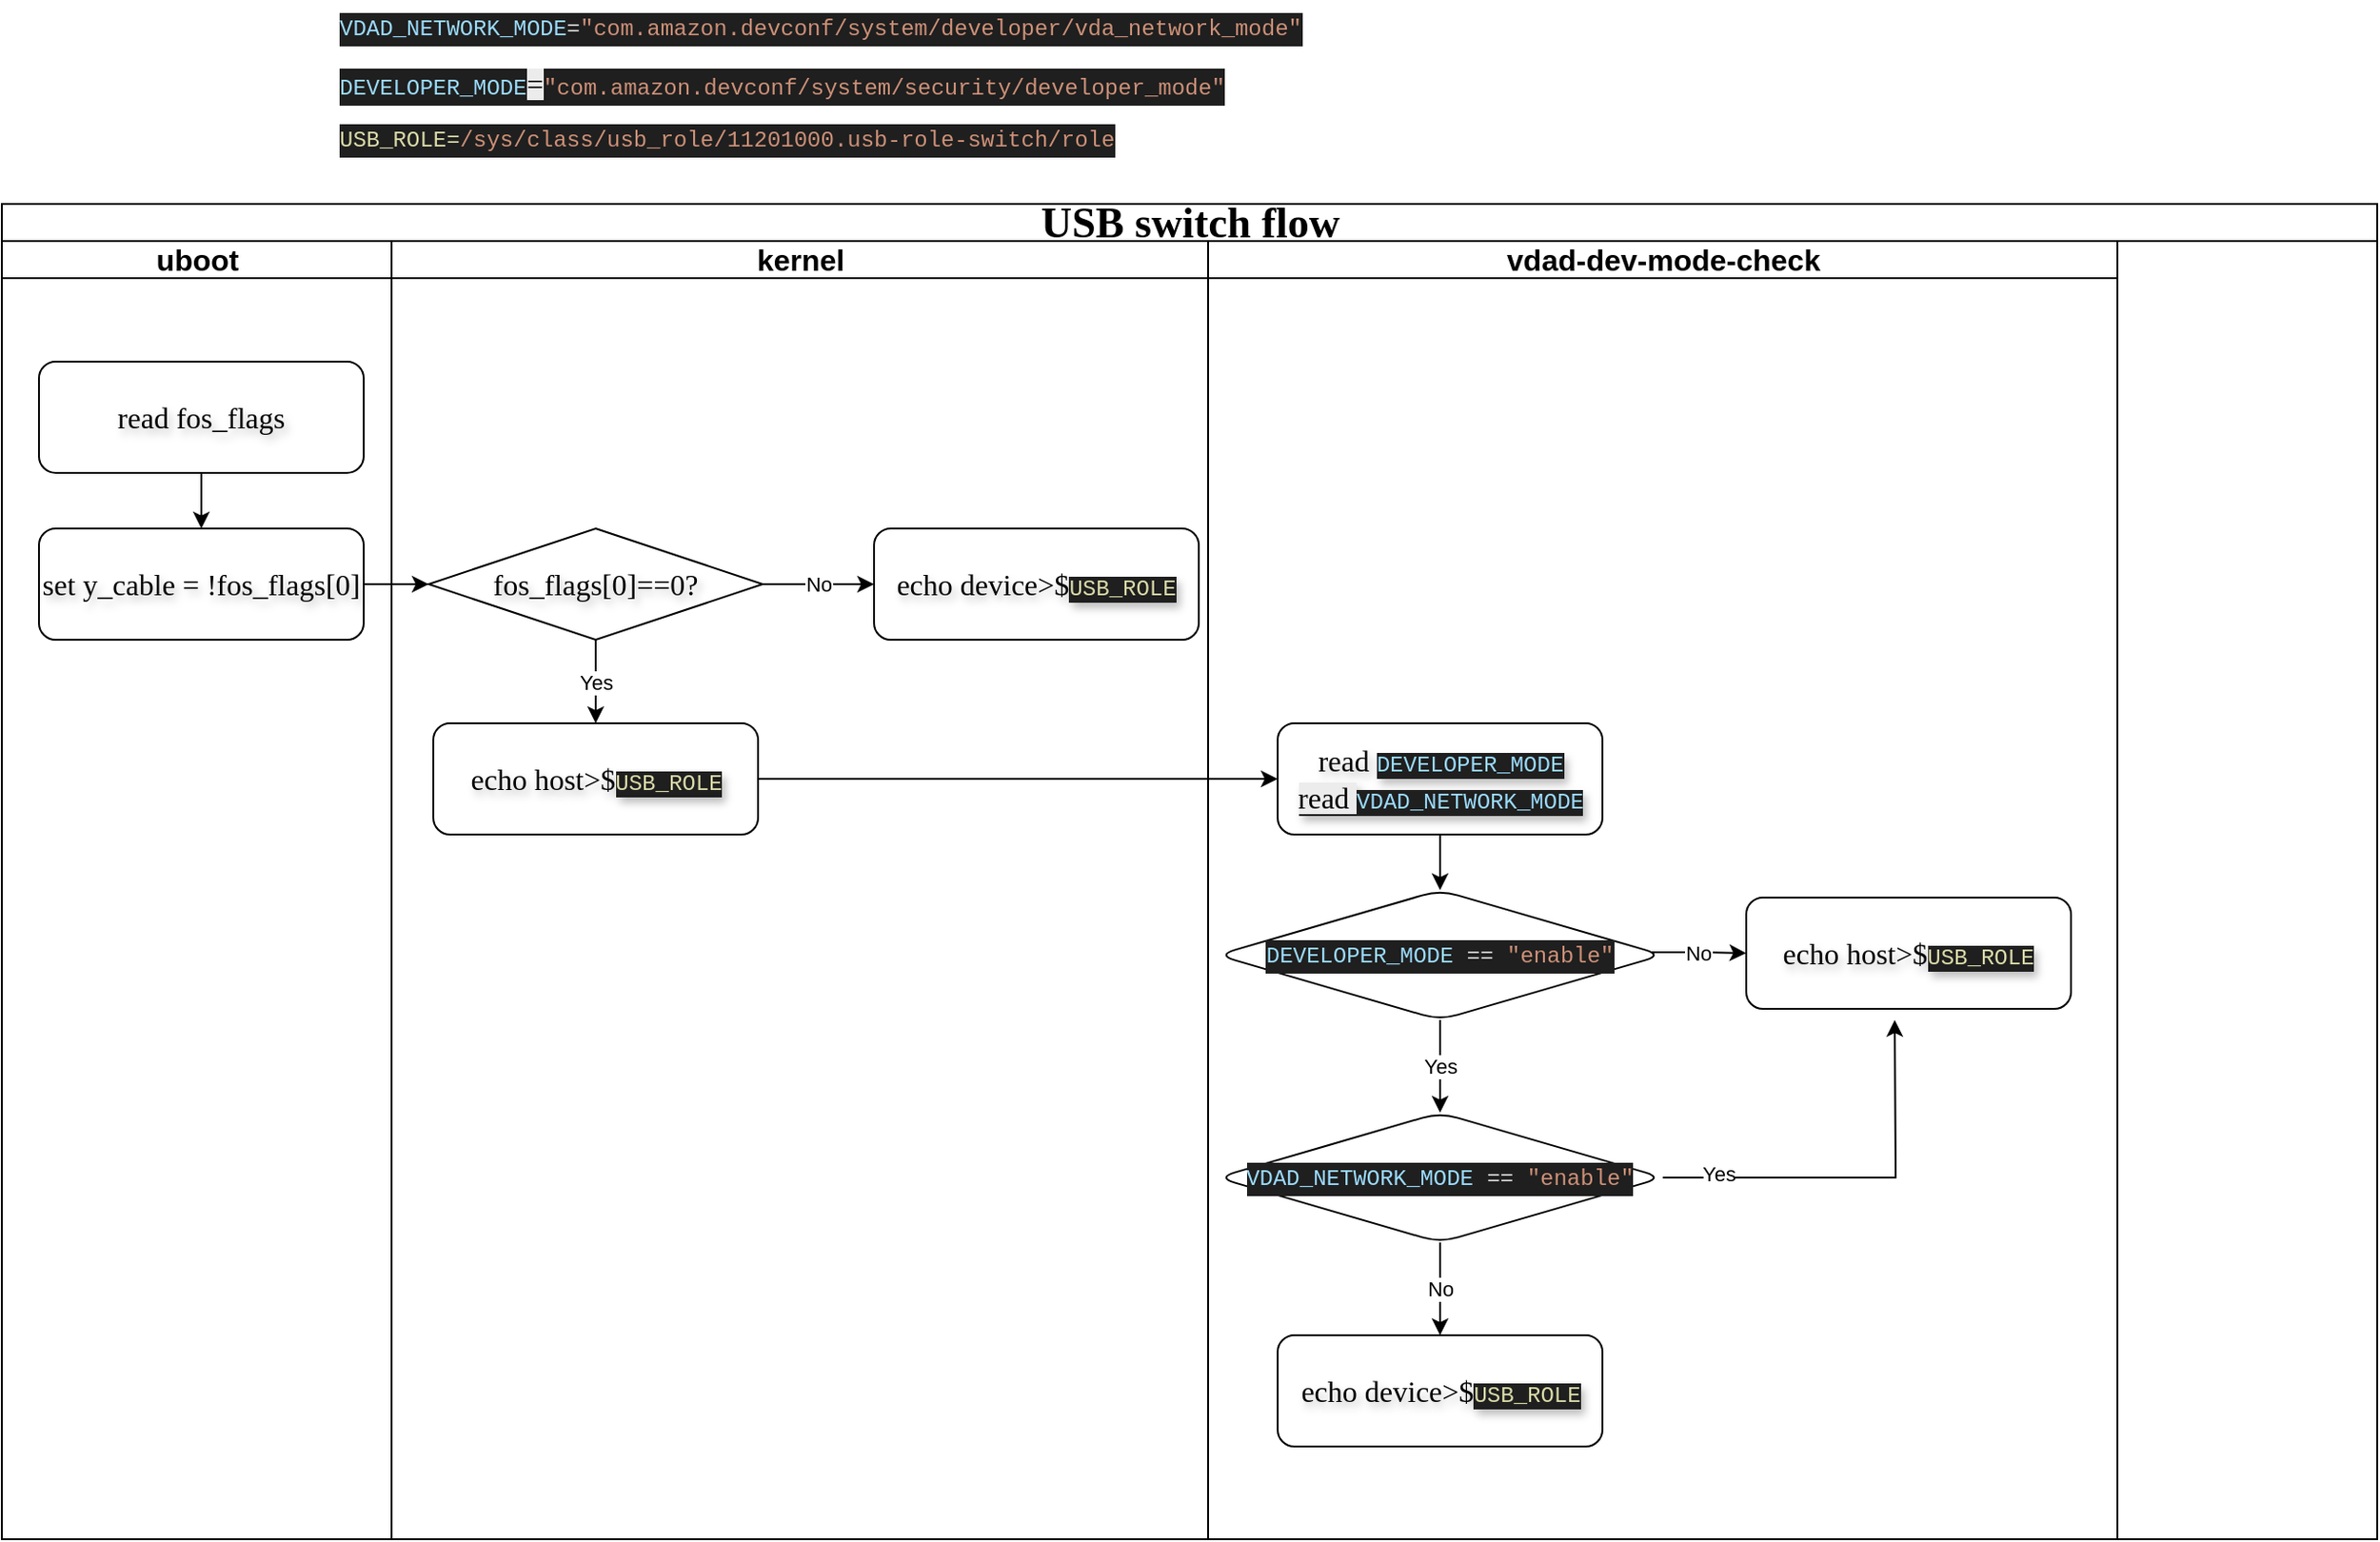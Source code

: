 <mxfile version="26.2.9">
  <diagram name="Page-1" id="74e2e168-ea6b-b213-b513-2b3c1d86103e">
    <mxGraphModel dx="2068" dy="1126" grid="1" gridSize="10" guides="1" tooltips="1" connect="1" arrows="1" fold="1" page="1" pageScale="1" pageWidth="1100" pageHeight="850" background="none" math="0" shadow="0">
      <root>
        <mxCell id="0" />
        <mxCell id="1" parent="0" />
        <mxCell id="77e6c97f196da883-1" value="&lt;h2&gt;&lt;font style=&quot;font-size: 23px;&quot;&gt;USB switch flow&lt;/font&gt;&lt;/h2&gt;" style="swimlane;html=1;childLayout=stackLayout;startSize=20;rounded=0;shadow=0;labelBackgroundColor=none;strokeWidth=1;fontFamily=Verdana;fontSize=8;align=center;" parent="1" vertex="1">
          <mxGeometry x="20" y="160" width="1280" height="720" as="geometry">
            <mxRectangle x="70" y="40" width="220" height="40" as="alternateBounds" />
          </mxGeometry>
        </mxCell>
        <mxCell id="77e6c97f196da883-2" value="uboot" style="swimlane;html=1;startSize=20;fontSize=16;" parent="77e6c97f196da883-1" vertex="1">
          <mxGeometry y="20" width="210" height="700" as="geometry" />
        </mxCell>
        <mxCell id="xCgZh7yVD2SJTdRkjmUY-3" value="" style="edgeStyle=orthogonalEdgeStyle;rounded=0;orthogonalLoop=1;jettySize=auto;html=1;" edge="1" parent="77e6c97f196da883-2" source="77e6c97f196da883-8" target="77e6c97f196da883-9">
          <mxGeometry relative="1" as="geometry" />
        </mxCell>
        <mxCell id="77e6c97f196da883-8" value="read fos_flags" style="rounded=1;whiteSpace=wrap;html=1;shadow=0;labelBackgroundColor=none;strokeWidth=1;fontFamily=Verdana;fontSize=16;align=center;textShadow=1;" parent="77e6c97f196da883-2" vertex="1">
          <mxGeometry x="20" y="65" width="175" height="60" as="geometry" />
        </mxCell>
        <mxCell id="77e6c97f196da883-9" value="set y_cable = !fos_flags[0]" style="rounded=1;whiteSpace=wrap;html=1;shadow=0;labelBackgroundColor=none;strokeWidth=1;fontFamily=Verdana;fontSize=16;align=center;textShadow=1;" parent="77e6c97f196da883-2" vertex="1">
          <mxGeometry x="20" y="155" width="175" height="60" as="geometry" />
        </mxCell>
        <mxCell id="77e6c97f196da883-3" value="kernel" style="swimlane;html=1;startSize=20;fontSize=16;" parent="77e6c97f196da883-1" vertex="1">
          <mxGeometry x="210" y="20" width="440" height="700" as="geometry" />
        </mxCell>
        <mxCell id="xCgZh7yVD2SJTdRkjmUY-11" value="Yes" style="edgeStyle=orthogonalEdgeStyle;rounded=0;orthogonalLoop=1;jettySize=auto;html=1;" edge="1" parent="77e6c97f196da883-3" source="77e6c97f196da883-13" target="xCgZh7yVD2SJTdRkjmUY-10">
          <mxGeometry relative="1" as="geometry" />
        </mxCell>
        <mxCell id="77e6c97f196da883-13" value="fos_flags[0]==0?" style="rhombus;whiteSpace=wrap;html=1;rounded=0;shadow=0;labelBackgroundColor=none;strokeWidth=1;fontFamily=Verdana;fontSize=16;align=center;textShadow=1;" parent="77e6c97f196da883-3" vertex="1">
          <mxGeometry x="20" y="155" width="180" height="60" as="geometry" />
        </mxCell>
        <mxCell id="xCgZh7yVD2SJTdRkjmUY-10" value="echo host&amp;gt;$&lt;span style=&quot;color: rgb(220, 220, 170); font-family: Menlo, Monaco, &amp;quot;Courier New&amp;quot;, monospace; font-size: 12px; text-align: left; white-space: pre; background-color: rgb(31, 31, 31);&quot;&gt;USB_ROLE&lt;/span&gt;" style="rounded=1;whiteSpace=wrap;html=1;shadow=0;labelBackgroundColor=none;strokeWidth=1;fontFamily=Verdana;fontSize=16;align=center;textShadow=1;" vertex="1" parent="77e6c97f196da883-3">
          <mxGeometry x="22.5" y="260" width="175" height="60" as="geometry" />
        </mxCell>
        <mxCell id="xCgZh7yVD2SJTdRkjmUY-14" value="No" style="edgeStyle=orthogonalEdgeStyle;rounded=0;orthogonalLoop=1;jettySize=auto;html=1;entryX=0;entryY=0.5;entryDx=0;entryDy=0;" edge="1" parent="77e6c97f196da883-3" source="77e6c97f196da883-13" target="xCgZh7yVD2SJTdRkjmUY-15">
          <mxGeometry relative="1" as="geometry">
            <mxPoint x="230" y="185" as="targetPoint" />
          </mxGeometry>
        </mxCell>
        <mxCell id="xCgZh7yVD2SJTdRkjmUY-15" value="echo device&amp;gt;$&lt;span style=&quot;color: rgb(220, 220, 170); font-family: Menlo, Monaco, &amp;quot;Courier New&amp;quot;, monospace; font-size: 12px; text-align: left; white-space: pre; background-color: rgb(31, 31, 31);&quot;&gt;USB_ROLE&lt;/span&gt;" style="rounded=1;whiteSpace=wrap;html=1;shadow=0;labelBackgroundColor=none;strokeWidth=1;fontFamily=Verdana;fontSize=16;align=center;textShadow=1;" vertex="1" parent="77e6c97f196da883-3">
          <mxGeometry x="260" y="155" width="175" height="60" as="geometry" />
        </mxCell>
        <mxCell id="xCgZh7yVD2SJTdRkjmUY-5" value="" style="edgeStyle=orthogonalEdgeStyle;rounded=0;orthogonalLoop=1;jettySize=auto;html=1;entryX=0;entryY=0.5;entryDx=0;entryDy=0;" edge="1" parent="77e6c97f196da883-1" source="77e6c97f196da883-9" target="77e6c97f196da883-13">
          <mxGeometry relative="1" as="geometry">
            <mxPoint x="190" y="205" as="targetPoint" />
          </mxGeometry>
        </mxCell>
        <mxCell id="xCgZh7yVD2SJTdRkjmUY-32" style="edgeStyle=orthogonalEdgeStyle;rounded=0;orthogonalLoop=1;jettySize=auto;html=1;" edge="1" parent="77e6c97f196da883-1" source="xCgZh7yVD2SJTdRkjmUY-10" target="xCgZh7yVD2SJTdRkjmUY-29">
          <mxGeometry relative="1" as="geometry" />
        </mxCell>
        <mxCell id="77e6c97f196da883-4" value="vdad-dev-mode-check" style="swimlane;html=1;startSize=20;fontSize=16;" parent="77e6c97f196da883-1" vertex="1">
          <mxGeometry x="650" y="20" width="490" height="700" as="geometry" />
        </mxCell>
        <mxCell id="xCgZh7yVD2SJTdRkjmUY-34" value="" style="edgeStyle=orthogonalEdgeStyle;rounded=0;orthogonalLoop=1;jettySize=auto;html=1;" edge="1" parent="77e6c97f196da883-4" source="xCgZh7yVD2SJTdRkjmUY-29" target="xCgZh7yVD2SJTdRkjmUY-33">
          <mxGeometry relative="1" as="geometry" />
        </mxCell>
        <mxCell id="xCgZh7yVD2SJTdRkjmUY-29" value="read&amp;nbsp;&lt;span style=&quot;color: rgb(156, 220, 254); background-color: rgb(31, 31, 31); font-family: Menlo, Monaco, &amp;quot;Courier New&amp;quot;, monospace; font-size: 12px; white-space: pre;&quot;&gt;DEVELOPER_MODE&lt;/span&gt;&lt;div&gt;&lt;span style=&quot;color: rgb(156, 220, 254); background-color: rgb(31, 31, 31); font-family: Menlo, Monaco, &amp;quot;Courier New&amp;quot;, monospace; font-size: 12px; white-space: pre;&quot;&gt;&lt;span style=&quot;color: rgb(0, 0, 0); font-family: Verdana; font-size: 16px; white-space: normal; background-color: rgb(236, 236, 236);&quot;&gt;read&amp;nbsp;&lt;/span&gt;&lt;/span&gt;&lt;span style=&quot;background-color: rgb(31, 31, 31); color: rgb(156, 220, 254); font-family: Menlo, Monaco, &amp;quot;Courier New&amp;quot;, monospace; font-size: 12px; text-align: left; white-space: pre;&quot;&gt;VDAD_NETWORK_MODE&lt;/span&gt;&lt;/div&gt;" style="rounded=1;whiteSpace=wrap;html=1;shadow=0;labelBackgroundColor=none;strokeWidth=1;fontFamily=Verdana;fontSize=16;align=center;textShadow=1;" vertex="1" parent="77e6c97f196da883-4">
          <mxGeometry x="37.5" y="260" width="175" height="60" as="geometry" />
        </mxCell>
        <mxCell id="xCgZh7yVD2SJTdRkjmUY-37" value="Yes" style="edgeStyle=orthogonalEdgeStyle;rounded=0;orthogonalLoop=1;jettySize=auto;html=1;entryX=0.5;entryY=0;entryDx=0;entryDy=0;" edge="1" parent="77e6c97f196da883-4" source="xCgZh7yVD2SJTdRkjmUY-33" target="xCgZh7yVD2SJTdRkjmUY-41">
          <mxGeometry relative="1" as="geometry">
            <mxPoint x="125" y="530" as="targetPoint" />
          </mxGeometry>
        </mxCell>
        <mxCell id="xCgZh7yVD2SJTdRkjmUY-39" value="No" style="edgeStyle=orthogonalEdgeStyle;rounded=0;orthogonalLoop=1;jettySize=auto;html=1;exitX=0.971;exitY=0.479;exitDx=0;exitDy=0;exitPerimeter=0;" edge="1" parent="77e6c97f196da883-4" source="xCgZh7yVD2SJTdRkjmUY-33" target="xCgZh7yVD2SJTdRkjmUY-38">
          <mxGeometry relative="1" as="geometry" />
        </mxCell>
        <mxCell id="xCgZh7yVD2SJTdRkjmUY-33" value="&lt;div style=&quot;background-color: rgb(31, 31, 31); font-family: Menlo, Monaco, &amp;quot;Courier New&amp;quot;, monospace; font-size: 12px; line-height: 18px; white-space: pre;&quot;&gt;&lt;span&gt;&lt;span style=&quot;color: rgb(156, 220, 254);&quot;&gt;DEVELOPER_MODE &lt;/span&gt;&lt;/span&gt;&lt;span style=&quot;color: rgb(212, 212, 212);&quot;&gt;==&lt;/span&gt;&lt;span style=&quot;color: rgb(204, 204, 204);&quot;&gt; &lt;/span&gt;&lt;span style=&quot;color: rgb(206, 145, 120);&quot;&gt;&quot;enable&quot;&lt;/span&gt;&lt;/div&gt;" style="rhombus;whiteSpace=wrap;html=1;fontSize=16;fontFamily=Verdana;rounded=1;shadow=0;labelBackgroundColor=none;strokeWidth=1;" vertex="1" parent="77e6c97f196da883-4">
          <mxGeometry x="5" y="350" width="240" height="70" as="geometry" />
        </mxCell>
        <mxCell id="xCgZh7yVD2SJTdRkjmUY-35" value="echo device&amp;gt;$&lt;span style=&quot;color: rgb(220, 220, 170); font-family: Menlo, Monaco, &amp;quot;Courier New&amp;quot;, monospace; font-size: 12px; text-align: left; white-space: pre; background-color: rgb(31, 31, 31);&quot;&gt;USB_ROLE&lt;/span&gt;" style="rounded=1;whiteSpace=wrap;html=1;shadow=0;labelBackgroundColor=none;strokeWidth=1;fontFamily=Verdana;fontSize=16;align=center;textShadow=1;" vertex="1" parent="77e6c97f196da883-4">
          <mxGeometry x="37.5" y="590" width="175" height="60" as="geometry" />
        </mxCell>
        <mxCell id="xCgZh7yVD2SJTdRkjmUY-38" value="echo host&amp;gt;$&lt;span style=&quot;color: rgb(220, 220, 170); font-family: Menlo, Monaco, &amp;quot;Courier New&amp;quot;, monospace; font-size: 12px; text-align: left; white-space: pre; background-color: rgb(31, 31, 31);&quot;&gt;USB_ROLE&lt;/span&gt;" style="rounded=1;whiteSpace=wrap;html=1;shadow=0;labelBackgroundColor=none;strokeWidth=1;fontFamily=Verdana;fontSize=16;align=center;textShadow=1;" vertex="1" parent="77e6c97f196da883-4">
          <mxGeometry x="290" y="354" width="175" height="60" as="geometry" />
        </mxCell>
        <mxCell id="xCgZh7yVD2SJTdRkjmUY-43" value="No" style="edgeStyle=orthogonalEdgeStyle;rounded=0;orthogonalLoop=1;jettySize=auto;html=1;" edge="1" parent="77e6c97f196da883-4" source="xCgZh7yVD2SJTdRkjmUY-41" target="xCgZh7yVD2SJTdRkjmUY-35">
          <mxGeometry relative="1" as="geometry" />
        </mxCell>
        <mxCell id="xCgZh7yVD2SJTdRkjmUY-48" style="edgeStyle=orthogonalEdgeStyle;rounded=0;orthogonalLoop=1;jettySize=auto;html=1;exitX=1;exitY=0.5;exitDx=0;exitDy=0;" edge="1" parent="77e6c97f196da883-4" source="xCgZh7yVD2SJTdRkjmUY-41">
          <mxGeometry relative="1" as="geometry">
            <mxPoint x="370" y="420" as="targetPoint" />
          </mxGeometry>
        </mxCell>
        <mxCell id="xCgZh7yVD2SJTdRkjmUY-49" value="Yes" style="edgeLabel;html=1;align=center;verticalAlign=middle;resizable=0;points=[];" vertex="1" connectable="0" parent="xCgZh7yVD2SJTdRkjmUY-48">
          <mxGeometry x="-0.715" y="2" relative="1" as="geometry">
            <mxPoint as="offset" />
          </mxGeometry>
        </mxCell>
        <mxCell id="xCgZh7yVD2SJTdRkjmUY-41" value="&lt;div style=&quot;background-color: rgb(31, 31, 31); font-family: Menlo, Monaco, &amp;quot;Courier New&amp;quot;, monospace; font-size: 12px; line-height: 18px; white-space: pre;&quot;&gt;&lt;span style=&quot;color: rgb(156, 220, 254); text-align: left;&quot;&gt;VDAD_NETWORK_MODE&lt;/span&gt;&lt;span&gt;&lt;span style=&quot;color: rgb(156, 220, 254);&quot;&gt; &lt;/span&gt;&lt;/span&gt;&lt;span style=&quot;color: rgb(212, 212, 212);&quot;&gt;==&lt;/span&gt;&lt;span style=&quot;color: rgb(204, 204, 204);&quot;&gt; &lt;/span&gt;&lt;span style=&quot;color: rgb(206, 145, 120);&quot;&gt;&quot;enable&quot;&lt;/span&gt;&lt;/div&gt;" style="rhombus;whiteSpace=wrap;html=1;fontSize=16;fontFamily=Verdana;rounded=1;shadow=0;labelBackgroundColor=none;strokeWidth=1;" vertex="1" parent="77e6c97f196da883-4">
          <mxGeometry x="5" y="470" width="240" height="70" as="geometry" />
        </mxCell>
        <UserObject label="&lt;div style=&quot;background-color: rgb(31, 31, 31); font-family: Menlo, Monaco, &amp;quot;Courier New&amp;quot;, monospace; font-weight: normal; font-size: 12px; line-height: 18px; white-space: pre; color: rgb(204, 204, 204);&quot;&gt;&lt;div style=&quot;&quot;&gt;&lt;span style=&quot;color: rgb(206, 145, 120);&quot;&gt;&lt;font color=&quot;#dcdcaa&quot;&gt;USB_ROLE=&lt;/font&gt;&lt;/span&gt;&lt;span style=&quot;color: rgb(206, 145, 120);&quot;&gt;/sys/class/usb_role/11201000.usb-role-switch/role&lt;/span&gt;&lt;/div&gt;&lt;/div&gt;" link="&lt;div style=&quot;color: #cccccc;background-color: #1f1f1f;font-family: Menlo, Monaco, &#39;Courier New&#39;, monospace;font-weight: normal;font-size: 12px;line-height: 18px;white-space: pre;&quot;&gt;&lt;div&gt;&lt;span style=&quot;color: #dcdcaa;&quot;&gt;echo&lt;/span&gt;&lt;span style=&quot;color: #cccccc;&quot;&gt; &lt;/span&gt;&lt;span style=&quot;color: #ce9178;&quot;&gt;&quot;&lt;/span&gt;&lt;span style=&quot;color: #9cdcfe;&quot;&gt;$role&lt;/span&gt;&lt;span style=&quot;color: #ce9178;&quot;&gt;&quot;&lt;/span&gt;&lt;span style=&quot;color: #cccccc;&quot;&gt; &lt;/span&gt;&lt;span style=&quot;color: #d4d4d4;&quot;&gt;&amp;gt;&lt;/span&gt;&lt;span style=&quot;color: #cccccc;&quot;&gt; &lt;/span&gt;&lt;span style=&quot;color: #ce9178;&quot;&gt;/sys/class/usb_role/11201000.usb-role-switch/role&lt;/span&gt;&lt;/div&gt;&lt;/div&gt;" id="xCgZh7yVD2SJTdRkjmUY-13">
          <mxCell style="text;whiteSpace=wrap;html=1;" vertex="1" parent="1">
            <mxGeometry x="200" y="110" width="500" height="40" as="geometry" />
          </mxCell>
        </UserObject>
        <UserObject label="&lt;div style=&quot;background-color: rgb(31, 31, 31); font-family: Menlo, Monaco, &amp;quot;Courier New&amp;quot;, monospace; font-weight: normal; font-size: 12px; line-height: 18px; white-space: pre;&quot;&gt;&lt;div style=&quot;&quot;&gt;&lt;span style=&quot;color: rgb(156, 220, 254); background-color: light-dark(rgb(31, 31, 31), rgb(210, 210, 210));&quot;&gt;DEVELOPER_MODE&lt;/span&gt;&lt;span&gt;&lt;span style=&quot;background-color: light-dark(rgb(31, 31, 31), rgb(210, 210, 210));&quot;&gt;&lt;span style=&quot;color: rgb(0, 0, 0); background-color: rgb(236, 236, 236); font-family: Verdana; font-size: 16px; text-align: center; white-space: normal;&quot;&gt;=&lt;/span&gt;&lt;/span&gt;&lt;/span&gt;&lt;span style=&quot;color: rgb(206, 145, 120); background-color: light-dark(rgb(31, 31, 31), rgb(210, 210, 210));&quot;&gt;&quot;com.amazon.devconf/system/security/developer_mode&quot;&lt;/span&gt;&lt;/div&gt;&lt;/div&gt;" link="&lt;div style=&quot;color: #cccccc;background-color: #1f1f1f;font-family: Menlo, Monaco, &#39;Courier New&#39;, monospace;font-weight: normal;font-size: 12px;line-height: 18px;white-space: pre;&quot;&gt;&lt;div&gt;&lt;span style=&quot;color: #ce9178;&quot;&gt;&quot;com.amazon.devconf/system/security/developer_mode&quot;&lt;/span&gt;&lt;/div&gt;&lt;/div&gt;" id="xCgZh7yVD2SJTdRkjmUY-31">
          <mxCell style="text;whiteSpace=wrap;html=1;" vertex="1" parent="1">
            <mxGeometry x="200" y="80" width="430" height="40" as="geometry" />
          </mxCell>
        </UserObject>
        <UserObject label="&lt;div style=&quot;color: #cccccc;background-color: #1f1f1f;font-family: Menlo, Monaco, &#39;Courier New&#39;, monospace;font-weight: normal;font-size: 12px;line-height: 18px;white-space: pre;&quot;&gt;&lt;div&gt;&lt;span style=&quot;color: #9cdcfe;&quot;&gt;VDAD_NETWORK_MODE&lt;/span&gt;&lt;span style=&quot;color: #d4d4d4;&quot;&gt;=&lt;/span&gt;&lt;span style=&quot;color: #ce9178;&quot;&gt;&quot;com.amazon.devconf/system/developer/vda_network_mode&quot;&lt;/span&gt;&lt;/div&gt;&lt;div&gt;&lt;span style=&quot;color: #9cdcfe;&quot;&gt;&lt;/span&gt;&lt;/div&gt;&lt;/div&gt;" link="&lt;div style=&quot;color: #cccccc;background-color: #1f1f1f;font-family: Menlo, Monaco, &#39;Courier New&#39;, monospace;font-weight: normal;font-size: 12px;line-height: 18px;white-space: pre;&quot;&gt;&lt;div&gt;&lt;span style=&quot;color: #9cdcfe;&quot;&gt;VDAD_NETWORK_MODE&lt;/span&gt;&lt;span style=&quot;color: #d4d4d4;&quot;&gt;=&lt;/span&gt;&lt;span style=&quot;color: #ce9178;&quot;&gt;&quot;com.amazon.devconf/system/developer/vda_network_mode&quot;&lt;/span&gt;&lt;/div&gt;&lt;div&gt;&lt;span style=&quot;color: #9cdcfe;&quot;&gt;&lt;/span&gt;&lt;/div&gt;&lt;/div&gt;" id="xCgZh7yVD2SJTdRkjmUY-40">
          <mxCell style="text;whiteSpace=wrap;html=1;" vertex="1" parent="1">
            <mxGeometry x="200" y="50" width="560" height="40" as="geometry" />
          </mxCell>
        </UserObject>
      </root>
    </mxGraphModel>
  </diagram>
</mxfile>
